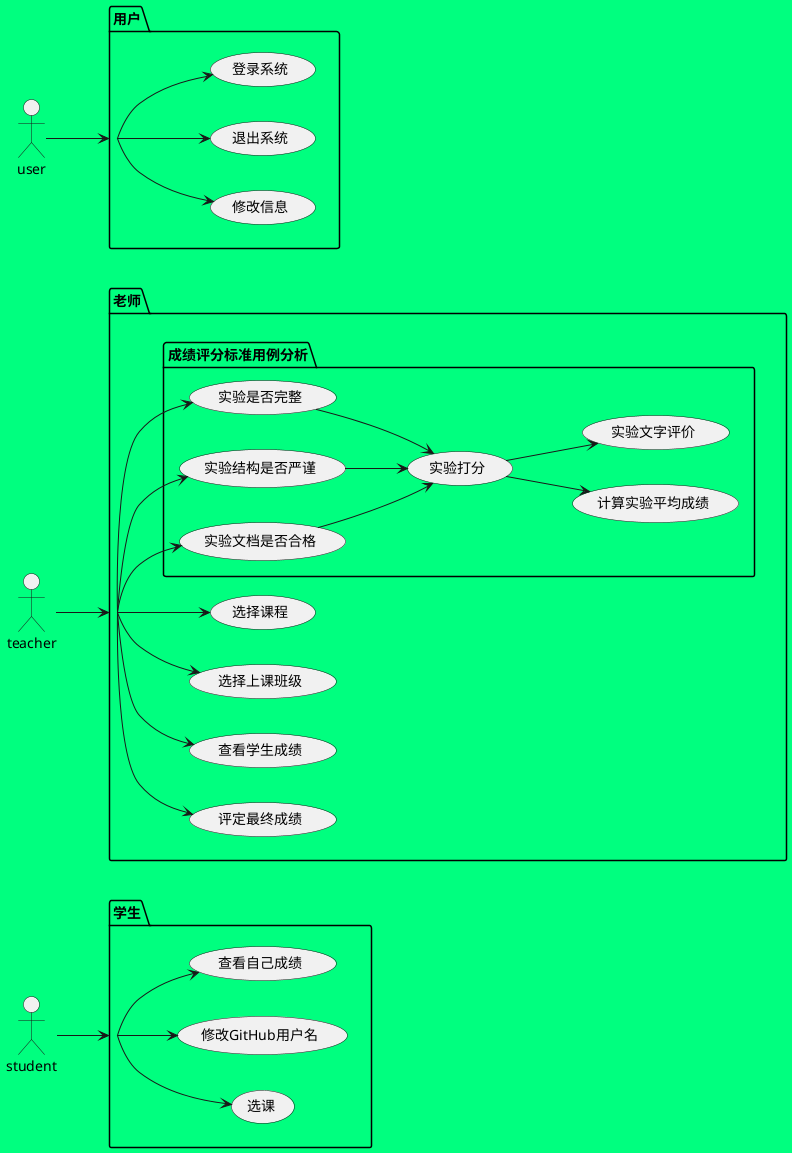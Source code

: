 @startuml
skinparam backgroundColor #00FF7F


left to right direction

actor :用户:
actor :学生:
actor :老师:

package 用户 {
    用户 --> (登录系统)
    用户 --> (退出系统)
    用户 --> (修改信息)
}

package 学生 {
    学生 --> (查看自己成绩)
    学生 --> (修改GitHub用户名)
    学生 --> (选课)
}

package 老师 {
    老师 --> (选择课程)
    老师 --> (选择上课班级)
    老师 --> (查看学生成绩)
    老师 --> (评定最终成绩)

    package 成绩评分标准用例分析 {
        老师 --> (实验是否完整)
        老师 --> (实验结构是否严谨)
        老师 --> (实验文档是否合格)
        (实验是否完整) --> (实验打分)
        (实验结构是否严谨) --> (实验打分)
        (实验文档是否合格) --> (实验打分)
        (实验打分) --> (计算实验平均成绩)
        (实验打分) --> (实验文字评价)
    }
}

student --> 学生
teacher --> 老师
user --> 用户


@enduml